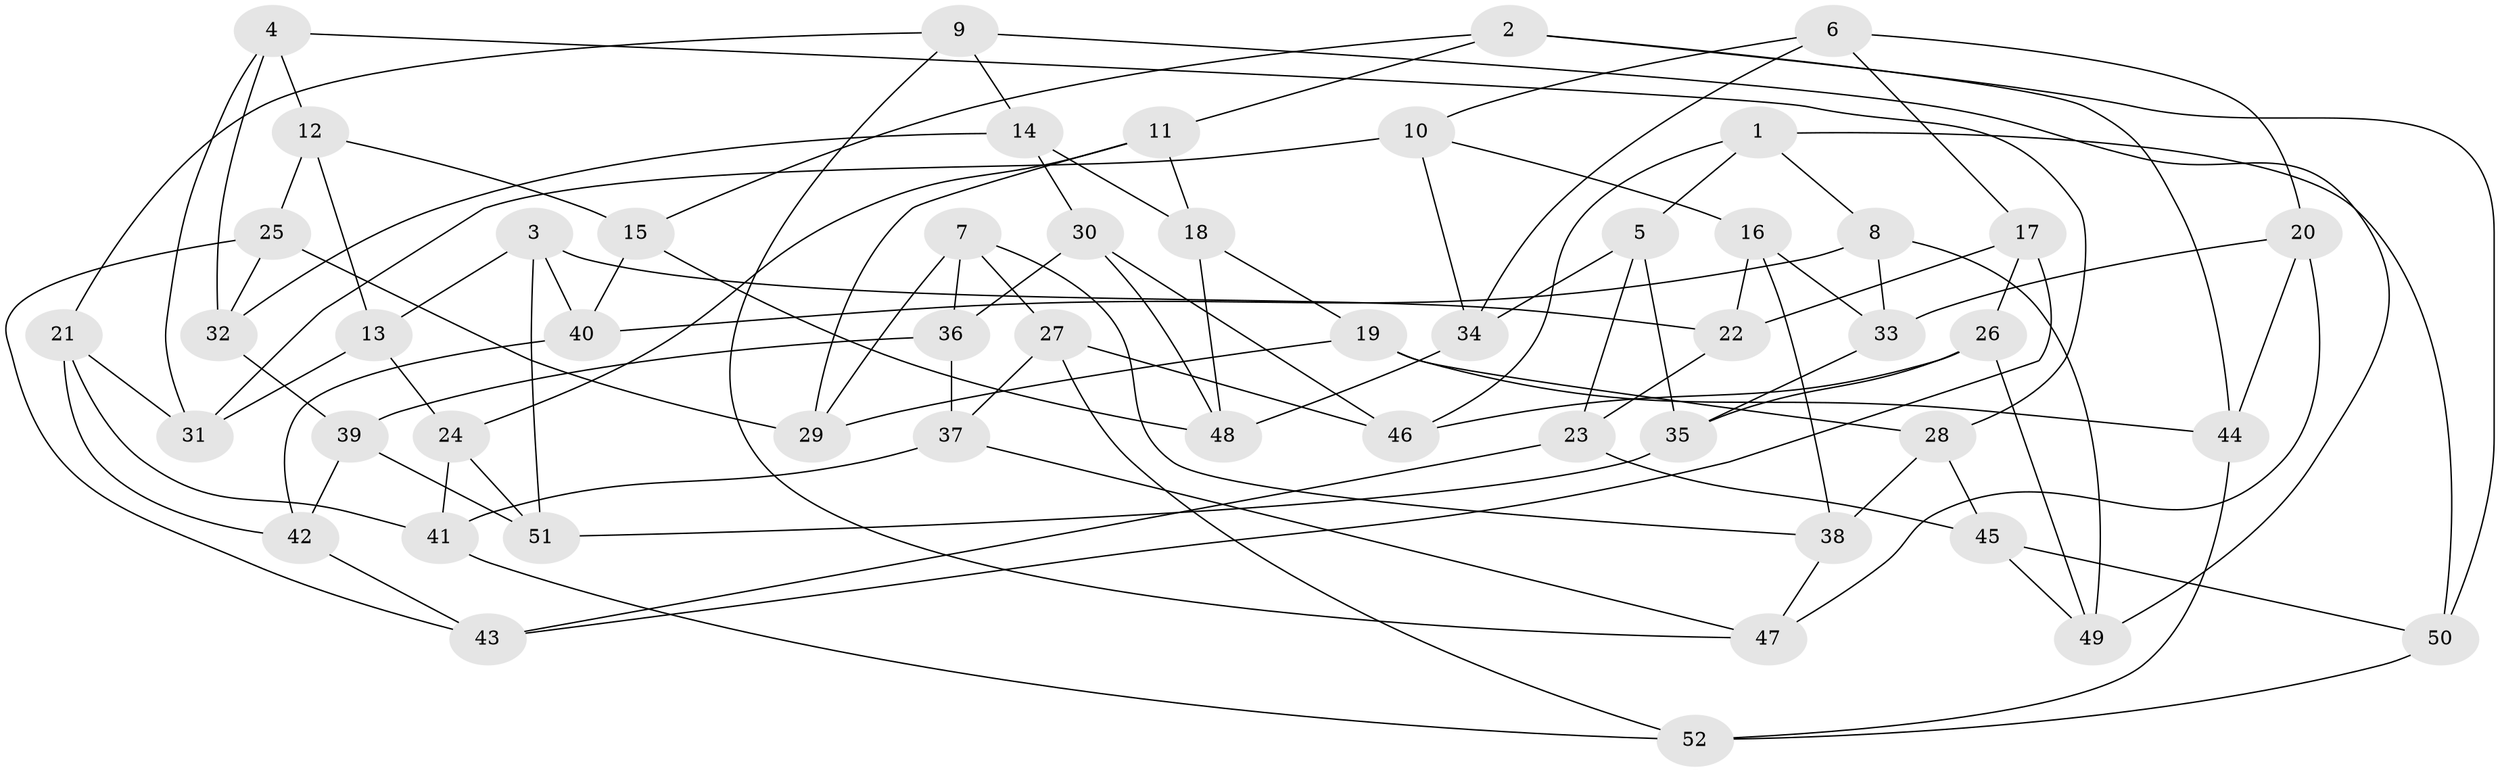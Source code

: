 // coarse degree distribution, {6: 0.22580645161290322, 8: 0.06451612903225806, 4: 0.4838709677419355, 7: 0.03225806451612903, 5: 0.0967741935483871, 10: 0.03225806451612903, 3: 0.06451612903225806}
// Generated by graph-tools (version 1.1) at 2025/20/03/04/25 18:20:54]
// undirected, 52 vertices, 104 edges
graph export_dot {
graph [start="1"]
  node [color=gray90,style=filled];
  1;
  2;
  3;
  4;
  5;
  6;
  7;
  8;
  9;
  10;
  11;
  12;
  13;
  14;
  15;
  16;
  17;
  18;
  19;
  20;
  21;
  22;
  23;
  24;
  25;
  26;
  27;
  28;
  29;
  30;
  31;
  32;
  33;
  34;
  35;
  36;
  37;
  38;
  39;
  40;
  41;
  42;
  43;
  44;
  45;
  46;
  47;
  48;
  49;
  50;
  51;
  52;
  1 -- 8;
  1 -- 5;
  1 -- 46;
  1 -- 50;
  2 -- 50;
  2 -- 11;
  2 -- 44;
  2 -- 15;
  3 -- 22;
  3 -- 51;
  3 -- 13;
  3 -- 40;
  4 -- 12;
  4 -- 32;
  4 -- 31;
  4 -- 28;
  5 -- 34;
  5 -- 23;
  5 -- 35;
  6 -- 20;
  6 -- 34;
  6 -- 10;
  6 -- 17;
  7 -- 38;
  7 -- 29;
  7 -- 36;
  7 -- 27;
  8 -- 49;
  8 -- 40;
  8 -- 33;
  9 -- 21;
  9 -- 47;
  9 -- 14;
  9 -- 49;
  10 -- 34;
  10 -- 16;
  10 -- 31;
  11 -- 29;
  11 -- 18;
  11 -- 24;
  12 -- 15;
  12 -- 25;
  12 -- 13;
  13 -- 31;
  13 -- 24;
  14 -- 30;
  14 -- 18;
  14 -- 32;
  15 -- 48;
  15 -- 40;
  16 -- 22;
  16 -- 33;
  16 -- 38;
  17 -- 43;
  17 -- 22;
  17 -- 26;
  18 -- 48;
  18 -- 19;
  19 -- 29;
  19 -- 44;
  19 -- 28;
  20 -- 47;
  20 -- 44;
  20 -- 33;
  21 -- 31;
  21 -- 41;
  21 -- 42;
  22 -- 23;
  23 -- 43;
  23 -- 45;
  24 -- 41;
  24 -- 51;
  25 -- 32;
  25 -- 29;
  25 -- 43;
  26 -- 35;
  26 -- 46;
  26 -- 49;
  27 -- 37;
  27 -- 52;
  27 -- 46;
  28 -- 38;
  28 -- 45;
  30 -- 48;
  30 -- 46;
  30 -- 36;
  32 -- 39;
  33 -- 35;
  34 -- 48;
  35 -- 51;
  36 -- 39;
  36 -- 37;
  37 -- 47;
  37 -- 41;
  38 -- 47;
  39 -- 51;
  39 -- 42;
  40 -- 42;
  41 -- 52;
  42 -- 43;
  44 -- 52;
  45 -- 49;
  45 -- 50;
  50 -- 52;
}
